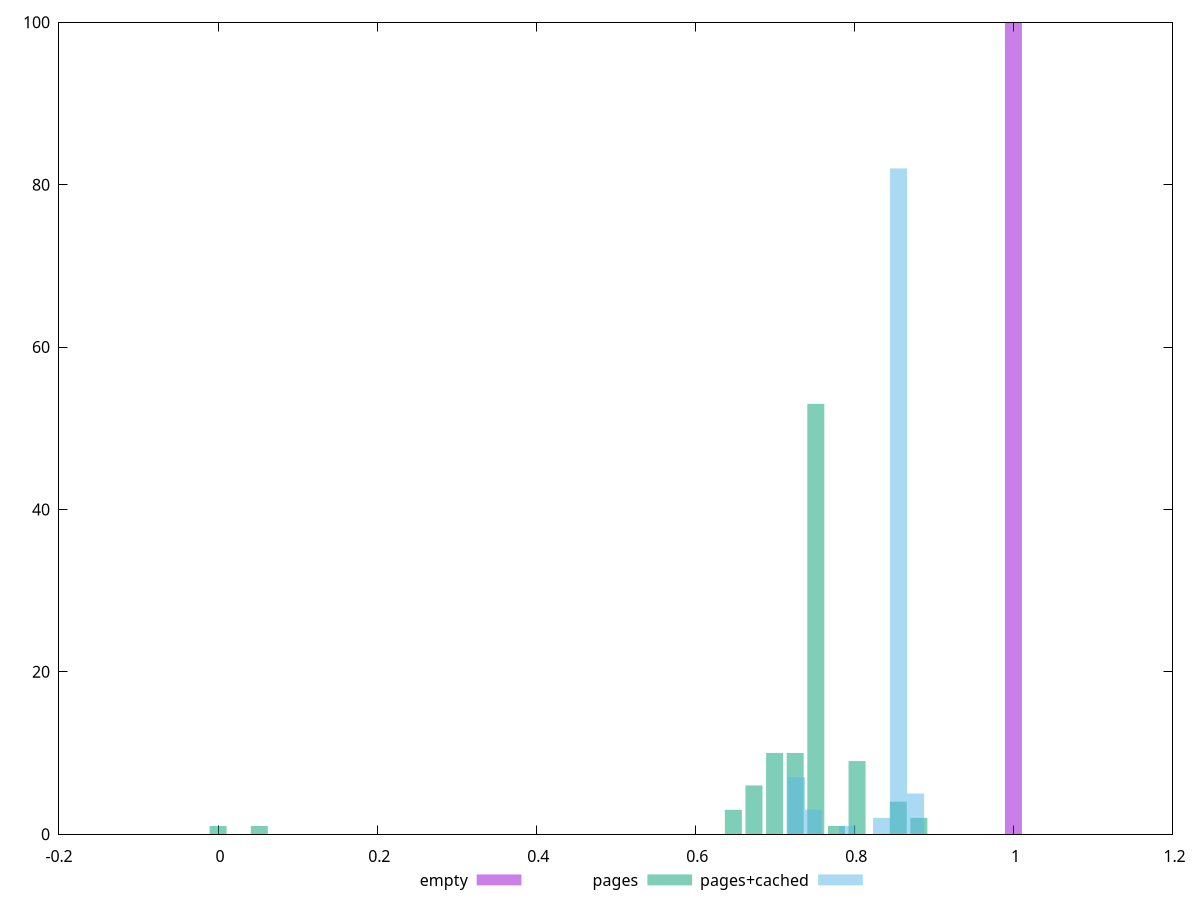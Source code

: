 $_empty <<EOF
1 100
EOF
$_pages <<EOF
0.05183023723963854 1
0.6997082027351202 10
0.7515384399747588 53
0.7256233213549396 10
0.855198914454036 4
0 1
0.8033686772143973 9
0.6478779654954817 3
0.673793084115301 6
0.8811140330738552 2
0.7774535585945781 1
EOF
$_pagesCached <<EOF
0.7914449115949799 1
0.8556161206432216 82
0.7272737025467383 7
0.834225717627141 2
0.7486641055628188 3
0.8770065236593021 5
EOF
set key outside below
set terminal pngcairo
set output "report_00005_2020-11-02T22-26-11.212Z/uses-http2/uses-http2_empty_pages_pages+cached+hist.png"
set boxwidth 0.02139040301608054
set style fill transparent solid 0.5 noborder
set yrange [0:100]
plot $_empty title "empty" with boxes ,$_pages title "pages" with boxes ,$_pagesCached title "pages+cached" with boxes ,